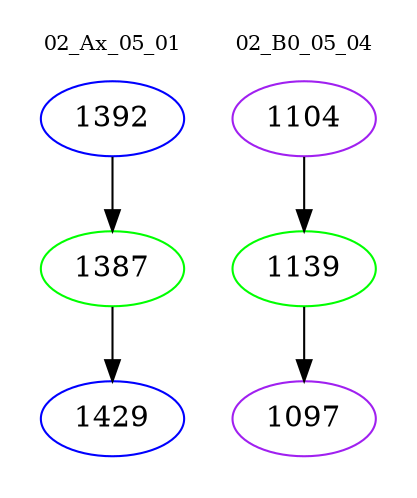 digraph{
subgraph cluster_0 {
color = white
label = "02_Ax_05_01";
fontsize=10;
T0_1392 [label="1392", color="blue"]
T0_1392 -> T0_1387 [color="black"]
T0_1387 [label="1387", color="green"]
T0_1387 -> T0_1429 [color="black"]
T0_1429 [label="1429", color="blue"]
}
subgraph cluster_1 {
color = white
label = "02_B0_05_04";
fontsize=10;
T1_1104 [label="1104", color="purple"]
T1_1104 -> T1_1139 [color="black"]
T1_1139 [label="1139", color="green"]
T1_1139 -> T1_1097 [color="black"]
T1_1097 [label="1097", color="purple"]
}
}
